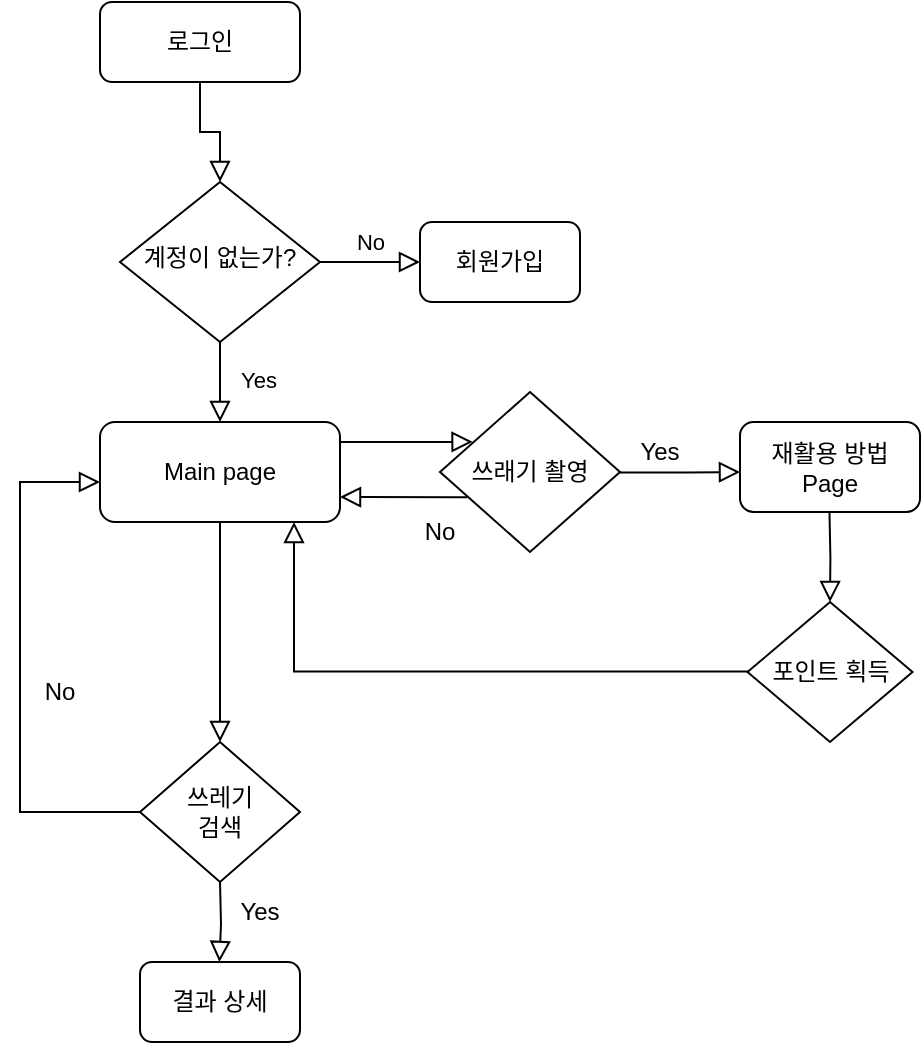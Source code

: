 <mxfile version="22.1.11" type="github">
  <diagram id="C5RBs43oDa-KdzZeNtuy" name="Page-1">
    <mxGraphModel dx="1247" dy="683" grid="1" gridSize="10" guides="1" tooltips="1" connect="1" arrows="1" fold="1" page="1" pageScale="1" pageWidth="827" pageHeight="1169" math="0" shadow="0">
      <root>
        <mxCell id="WIyWlLk6GJQsqaUBKTNV-0" />
        <mxCell id="WIyWlLk6GJQsqaUBKTNV-1" parent="WIyWlLk6GJQsqaUBKTNV-0" />
        <mxCell id="WIyWlLk6GJQsqaUBKTNV-2" value="" style="rounded=0;html=1;jettySize=auto;orthogonalLoop=1;fontSize=11;endArrow=block;endFill=0;endSize=8;strokeWidth=1;shadow=0;labelBackgroundColor=none;edgeStyle=orthogonalEdgeStyle;" parent="WIyWlLk6GJQsqaUBKTNV-1" source="WIyWlLk6GJQsqaUBKTNV-3" target="WIyWlLk6GJQsqaUBKTNV-6" edge="1">
          <mxGeometry relative="1" as="geometry" />
        </mxCell>
        <mxCell id="WIyWlLk6GJQsqaUBKTNV-3" value="로그인" style="rounded=1;whiteSpace=wrap;html=1;fontSize=12;glass=0;strokeWidth=1;shadow=0;" parent="WIyWlLk6GJQsqaUBKTNV-1" vertex="1">
          <mxGeometry x="160" y="80" width="100" height="40" as="geometry" />
        </mxCell>
        <mxCell id="WIyWlLk6GJQsqaUBKTNV-4" value="Yes" style="rounded=0;html=1;jettySize=auto;orthogonalLoop=1;fontSize=11;endArrow=block;endFill=0;endSize=8;strokeWidth=1;shadow=0;labelBackgroundColor=none;edgeStyle=orthogonalEdgeStyle;" parent="WIyWlLk6GJQsqaUBKTNV-1" source="WIyWlLk6GJQsqaUBKTNV-6" edge="1">
          <mxGeometry x="0.014" y="19" relative="1" as="geometry">
            <mxPoint y="-1" as="offset" />
            <mxPoint x="220" y="290" as="targetPoint" />
          </mxGeometry>
        </mxCell>
        <mxCell id="WIyWlLk6GJQsqaUBKTNV-5" value="No" style="edgeStyle=orthogonalEdgeStyle;rounded=0;html=1;jettySize=auto;orthogonalLoop=1;fontSize=11;endArrow=block;endFill=0;endSize=8;strokeWidth=1;shadow=0;labelBackgroundColor=none;" parent="WIyWlLk6GJQsqaUBKTNV-1" source="WIyWlLk6GJQsqaUBKTNV-6" target="WIyWlLk6GJQsqaUBKTNV-7" edge="1">
          <mxGeometry y="10" relative="1" as="geometry">
            <mxPoint as="offset" />
          </mxGeometry>
        </mxCell>
        <mxCell id="WIyWlLk6GJQsqaUBKTNV-6" value="계정이 없는가?" style="rhombus;whiteSpace=wrap;html=1;shadow=0;fontFamily=Helvetica;fontSize=12;align=center;strokeWidth=1;spacing=6;spacingTop=-4;" parent="WIyWlLk6GJQsqaUBKTNV-1" vertex="1">
          <mxGeometry x="170" y="170" width="100" height="80" as="geometry" />
        </mxCell>
        <mxCell id="WIyWlLk6GJQsqaUBKTNV-7" value="회원가입" style="rounded=1;whiteSpace=wrap;html=1;fontSize=12;glass=0;strokeWidth=1;shadow=0;" parent="WIyWlLk6GJQsqaUBKTNV-1" vertex="1">
          <mxGeometry x="320" y="190" width="80" height="40" as="geometry" />
        </mxCell>
        <mxCell id="WIyWlLk6GJQsqaUBKTNV-8" value="" style="rounded=0;html=1;jettySize=auto;orthogonalLoop=1;fontSize=11;endArrow=block;endFill=0;endSize=8;strokeWidth=1;shadow=0;labelBackgroundColor=none;edgeStyle=orthogonalEdgeStyle;exitX=0.5;exitY=1;exitDx=0;exitDy=0;" parent="WIyWlLk6GJQsqaUBKTNV-1" source="xGvReFKnQGBwkajer348-0" edge="1">
          <mxGeometry x="-0.102" y="-10" relative="1" as="geometry">
            <mxPoint as="offset" />
            <mxPoint x="220" y="370" as="sourcePoint" />
            <mxPoint x="220" y="450" as="targetPoint" />
          </mxGeometry>
        </mxCell>
        <mxCell id="xGvReFKnQGBwkajer348-0" value="Main page" style="rounded=1;whiteSpace=wrap;html=1;" vertex="1" parent="WIyWlLk6GJQsqaUBKTNV-1">
          <mxGeometry x="160" y="290" width="120" height="50" as="geometry" />
        </mxCell>
        <mxCell id="xGvReFKnQGBwkajer348-3" value="" style="edgeStyle=orthogonalEdgeStyle;rounded=0;html=1;jettySize=auto;orthogonalLoop=1;fontSize=11;endArrow=block;endFill=0;endSize=8;strokeWidth=1;shadow=0;labelBackgroundColor=none;entryX=0.181;entryY=0.311;entryDx=0;entryDy=0;entryPerimeter=0;" edge="1" parent="WIyWlLk6GJQsqaUBKTNV-1" target="xGvReFKnQGBwkajer348-5">
          <mxGeometry y="10" relative="1" as="geometry">
            <mxPoint as="offset" />
            <mxPoint x="280" y="315" as="sourcePoint" />
            <mxPoint x="330" y="315" as="targetPoint" />
            <Array as="points">
              <mxPoint x="280" y="300" />
              <mxPoint x="330" y="300" />
            </Array>
          </mxGeometry>
        </mxCell>
        <mxCell id="xGvReFKnQGBwkajer348-5" value="쓰래기 촬영" style="rhombus;whiteSpace=wrap;html=1;" vertex="1" parent="WIyWlLk6GJQsqaUBKTNV-1">
          <mxGeometry x="330" y="275" width="90" height="80" as="geometry" />
        </mxCell>
        <mxCell id="xGvReFKnQGBwkajer348-6" value="" style="edgeStyle=orthogonalEdgeStyle;rounded=0;html=1;jettySize=auto;orthogonalLoop=1;fontSize=11;endArrow=block;endFill=0;endSize=8;strokeWidth=1;shadow=0;labelBackgroundColor=none;entryX=1;entryY=0.75;entryDx=0;entryDy=0;exitX=0.151;exitY=0.658;exitDx=0;exitDy=0;exitPerimeter=0;" edge="1" parent="WIyWlLk6GJQsqaUBKTNV-1" source="xGvReFKnQGBwkajer348-5" target="xGvReFKnQGBwkajer348-0">
          <mxGeometry y="10" relative="1" as="geometry">
            <mxPoint as="offset" />
            <mxPoint x="330" y="321" as="sourcePoint" />
            <mxPoint x="320" y="320" as="targetPoint" />
            <Array as="points">
              <mxPoint x="340" y="328" />
              <mxPoint x="340" y="328" />
            </Array>
          </mxGeometry>
        </mxCell>
        <mxCell id="xGvReFKnQGBwkajer348-8" value="Yes" style="text;html=1;strokeColor=none;fillColor=none;align=center;verticalAlign=middle;whiteSpace=wrap;rounded=0;" vertex="1" parent="WIyWlLk6GJQsqaUBKTNV-1">
          <mxGeometry x="420" y="300" width="40" height="10" as="geometry" />
        </mxCell>
        <mxCell id="xGvReFKnQGBwkajer348-10" value="No" style="text;html=1;strokeColor=none;fillColor=none;align=center;verticalAlign=middle;whiteSpace=wrap;rounded=0;" vertex="1" parent="WIyWlLk6GJQsqaUBKTNV-1">
          <mxGeometry x="310" y="340" width="40" height="10" as="geometry" />
        </mxCell>
        <mxCell id="xGvReFKnQGBwkajer348-11" value="" style="edgeStyle=orthogonalEdgeStyle;rounded=0;html=1;jettySize=auto;orthogonalLoop=1;fontSize=11;endArrow=block;endFill=0;endSize=8;strokeWidth=1;shadow=0;labelBackgroundColor=none;" edge="1" parent="WIyWlLk6GJQsqaUBKTNV-1">
          <mxGeometry y="10" relative="1" as="geometry">
            <mxPoint as="offset" />
            <mxPoint x="420" y="315.22" as="sourcePoint" />
            <mxPoint x="480" y="315" as="targetPoint" />
            <Array as="points">
              <mxPoint x="453" y="315" />
            </Array>
          </mxGeometry>
        </mxCell>
        <mxCell id="xGvReFKnQGBwkajer348-13" value="재활용 방법&lt;br&gt;Page" style="rounded=1;whiteSpace=wrap;html=1;" vertex="1" parent="WIyWlLk6GJQsqaUBKTNV-1">
          <mxGeometry x="480" y="290" width="90" height="45" as="geometry" />
        </mxCell>
        <mxCell id="xGvReFKnQGBwkajer348-14" value="포인트 획득" style="rhombus;whiteSpace=wrap;html=1;" vertex="1" parent="WIyWlLk6GJQsqaUBKTNV-1">
          <mxGeometry x="483.75" y="380" width="82.5" height="70" as="geometry" />
        </mxCell>
        <mxCell id="xGvReFKnQGBwkajer348-17" value="" style="rounded=0;html=1;jettySize=auto;orthogonalLoop=1;fontSize=11;endArrow=block;endFill=0;endSize=8;strokeWidth=1;shadow=0;labelBackgroundColor=none;edgeStyle=orthogonalEdgeStyle;entryX=0.5;entryY=0;entryDx=0;entryDy=0;" edge="1" parent="WIyWlLk6GJQsqaUBKTNV-1" target="xGvReFKnQGBwkajer348-14">
          <mxGeometry x="-0.033" y="19" relative="1" as="geometry">
            <mxPoint as="offset" />
            <mxPoint x="524.74" y="335" as="sourcePoint" />
            <mxPoint x="524.74" y="375" as="targetPoint" />
          </mxGeometry>
        </mxCell>
        <mxCell id="xGvReFKnQGBwkajer348-18" value="" style="edgeStyle=orthogonalEdgeStyle;rounded=0;html=1;jettySize=auto;orthogonalLoop=1;fontSize=11;endArrow=block;endFill=0;endSize=8;strokeWidth=1;shadow=0;labelBackgroundColor=none;exitX=0.151;exitY=0.658;exitDx=0;exitDy=0;exitPerimeter=0;" edge="1" parent="WIyWlLk6GJQsqaUBKTNV-1" target="xGvReFKnQGBwkajer348-0">
          <mxGeometry y="10" relative="1" as="geometry">
            <mxPoint as="offset" />
            <mxPoint x="484" y="414.69" as="sourcePoint" />
            <mxPoint x="420" y="414.69" as="targetPoint" />
            <Array as="points">
              <mxPoint x="257" y="415" />
            </Array>
          </mxGeometry>
        </mxCell>
        <mxCell id="xGvReFKnQGBwkajer348-19" value="쓰레기&lt;br&gt;검색" style="rhombus;whiteSpace=wrap;html=1;" vertex="1" parent="WIyWlLk6GJQsqaUBKTNV-1">
          <mxGeometry x="180" y="450" width="80" height="70" as="geometry" />
        </mxCell>
        <mxCell id="xGvReFKnQGBwkajer348-20" value="결과 상세" style="rounded=1;whiteSpace=wrap;html=1;" vertex="1" parent="WIyWlLk6GJQsqaUBKTNV-1">
          <mxGeometry x="180" y="560" width="80" height="40" as="geometry" />
        </mxCell>
        <mxCell id="xGvReFKnQGBwkajer348-21" value="" style="rounded=0;html=1;jettySize=auto;orthogonalLoop=1;fontSize=11;endArrow=block;endFill=0;endSize=8;strokeWidth=1;shadow=0;labelBackgroundColor=none;edgeStyle=orthogonalEdgeStyle;" edge="1" parent="WIyWlLk6GJQsqaUBKTNV-1">
          <mxGeometry x="-0.102" y="-10" relative="1" as="geometry">
            <mxPoint as="offset" />
            <mxPoint x="220" y="520" as="sourcePoint" />
            <mxPoint x="219.71" y="560" as="targetPoint" />
          </mxGeometry>
        </mxCell>
        <mxCell id="xGvReFKnQGBwkajer348-24" value="" style="rounded=0;html=1;jettySize=auto;orthogonalLoop=1;fontSize=11;endArrow=block;endFill=0;endSize=8;strokeWidth=1;shadow=0;labelBackgroundColor=none;edgeStyle=orthogonalEdgeStyle;exitX=0;exitY=0.5;exitDx=0;exitDy=0;" edge="1" parent="WIyWlLk6GJQsqaUBKTNV-1" source="xGvReFKnQGBwkajer348-19" target="xGvReFKnQGBwkajer348-0">
          <mxGeometry x="-0.102" y="-10" relative="1" as="geometry">
            <mxPoint as="offset" />
            <mxPoint x="160" y="490" as="sourcePoint" />
            <mxPoint x="120" y="310" as="targetPoint" />
            <Array as="points">
              <mxPoint x="120" y="485" />
              <mxPoint x="120" y="320" />
            </Array>
          </mxGeometry>
        </mxCell>
        <mxCell id="xGvReFKnQGBwkajer348-25" value="No" style="text;html=1;strokeColor=none;fillColor=none;align=center;verticalAlign=middle;whiteSpace=wrap;rounded=0;" vertex="1" parent="WIyWlLk6GJQsqaUBKTNV-1">
          <mxGeometry x="120" y="420" width="40" height="10" as="geometry" />
        </mxCell>
        <mxCell id="xGvReFKnQGBwkajer348-26" value="Yes" style="text;html=1;strokeColor=none;fillColor=none;align=center;verticalAlign=middle;whiteSpace=wrap;rounded=0;" vertex="1" parent="WIyWlLk6GJQsqaUBKTNV-1">
          <mxGeometry x="220" y="530" width="40" height="10" as="geometry" />
        </mxCell>
      </root>
    </mxGraphModel>
  </diagram>
</mxfile>
